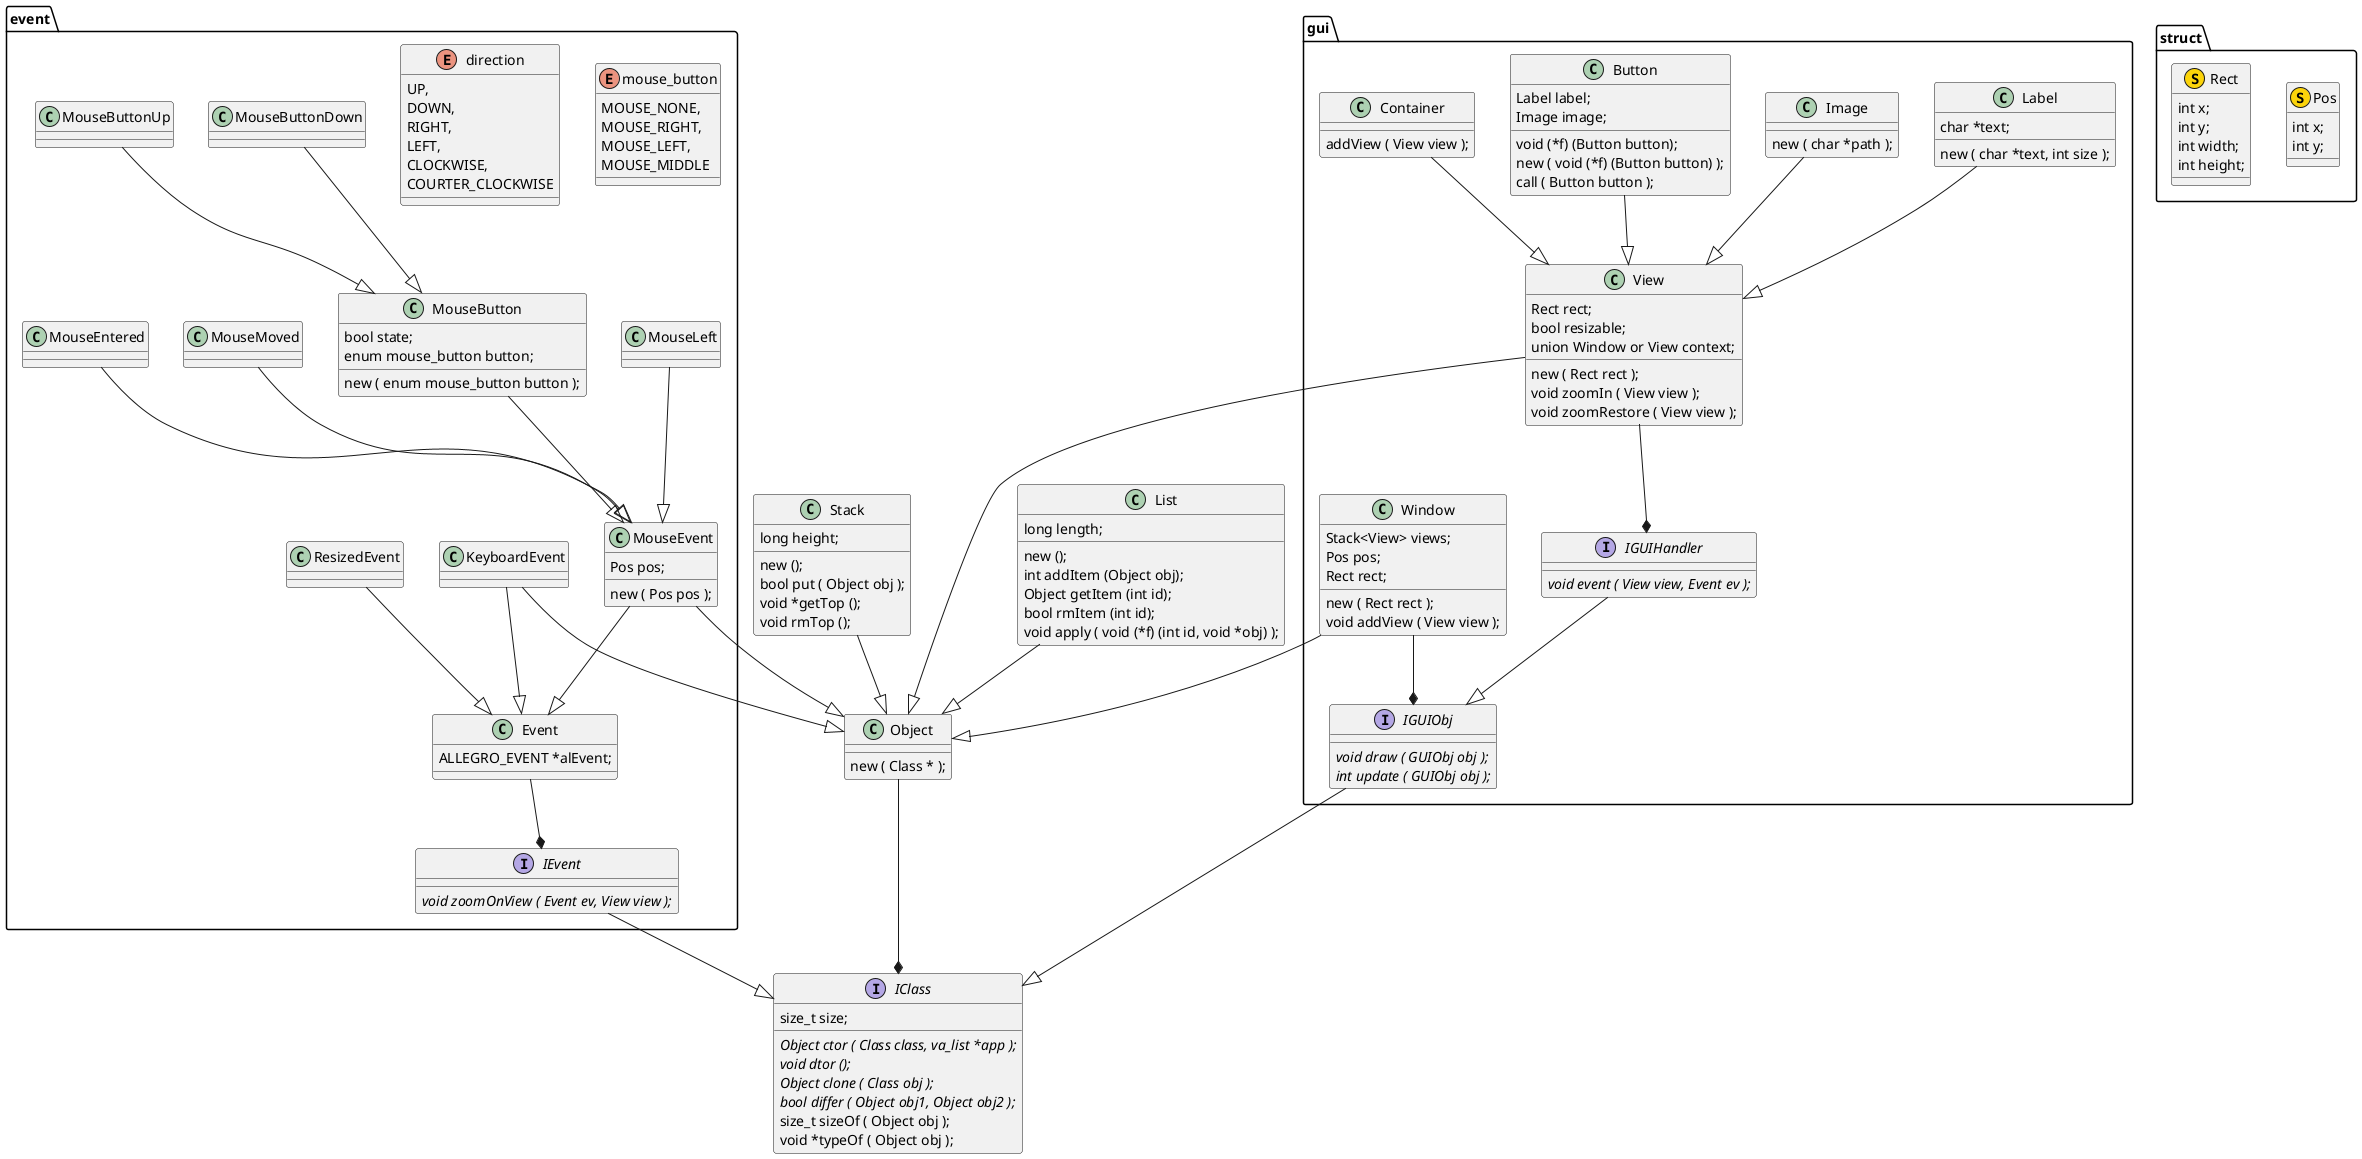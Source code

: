 @startuml
'scale 2.0

'skinparam handwritten true
skinparam defaultFontName Monospace
skinparam classFontSize 18
skinparam defaultFontSize 14

package "struct" {
	class Pos <<(S,#fcd40a)>> {
		int x;
		int y;
	}
	class Rect <<(S,#fcd40a)>> {
		int x;
		int y;
		int width;
		int height;
	}
}

interface IClass {
	size_t size;
	{abstract} Object ctor ( Class class, va_list *app );
	{abstract} void dtor ();
	{abstract} Object clone ( Class obj );
	{abstract} bool differ ( Object obj1, Object obj2 );
	size_t sizeOf ( Object obj );
	void *typeOf ( Object obj );
}

class Object {
	new ( Class * );
}
class List {
	long length;
	new ();
	int addItem (Object obj);
	Object getItem (int id);
	bool rmItem (int id);
	void apply ( void (*f) (int id, void *obj) );
}
class Stack {
	long height;
	new ();
	bool put ( Object obj );
	void *getTop ();
	void rmTop ();
}

package event {
	enum mouse_button {
		MOUSE_NONE,
		MOUSE_RIGHT,
		MOUSE_LEFT,
		MOUSE_MIDDLE
	}
	enum direction {
		UP,
		DOWN,
		RIGHT,
		LEFT,
		CLOCKWISE,
		COURTER_CLOCKWISE
	}
	interface IEvent {
		{abstract} void zoomOnView ( Event ev, View view );
	}
	class Event {
		ALLEGRO_EVENT *alEvent;
	}
	class ResizedEvent {
	}
	class MouseEvent {
		Pos pos;
		new ( Pos pos );
	}
	class MouseMoved {
	}
	class MouseEntered {
	}
	class MouseLeft {
	}
	class MouseButton {
		bool state;
		enum mouse_button button;
		new ( enum mouse_button button );
	}
	class MouseButtonDown {
	}
	class MouseButtonUp {
	}
	class KeyboardEvent {
	}
}
package gui {
	interface IGUIObj {
		{abstract} void draw ( GUIObj obj );
		{abstract} int update ( GUIObj obj );
	}
	interface IGUIHandler {
		{abstract} void event ( View view, Event ev );
	}
	class Window {
		Stack<View> views;
		Pos pos;
		Rect rect;
		new ( Rect rect );
		void addView ( View view );
	}
	class View {
		Rect rect;
		bool resizable;
		union Window or View context;
		new ( Rect rect );
		void zoomIn ( View view );
		void zoomRestore ( View view );
	}
	class Label {
		char *text;
		new ( char *text, int size );
	}
	class Image {
		new ( char *path );
	}
	class Button {
		Label label;
		Image image;
		void (*f) (Button button);
		new ( void (*f) (Button button) );
		call ( Button button );
	}
	class Container {
		addView ( View view );
	}
}

Object --* IClass

List --|> Object
Stack --|> Object

IGUIObj --|> IClass
IGUIHandler --|> IGUIObj

IEvent --|> IClass
Event --* IEvent
ResizedEvent --|> Event
MouseEvent --|> Event
KeyboardEvent --|> Event
MouseEvent --|> Object
KeyboardEvent --|> Object

MouseMoved --|> MouseEvent
MouseEntered --|> MouseEvent
MouseLeft --|> MouseEvent
MouseButton --|> MouseEvent
MouseButtonDown --|>MouseButton
MouseButtonUp --|>MouseButton

Window --* IGUIObj
Window --|> Object
View --* IGUIHandler
View --|> Object

Container	--|> View

Label --|> View
Button --|> View
Image --|> View

@enduml
